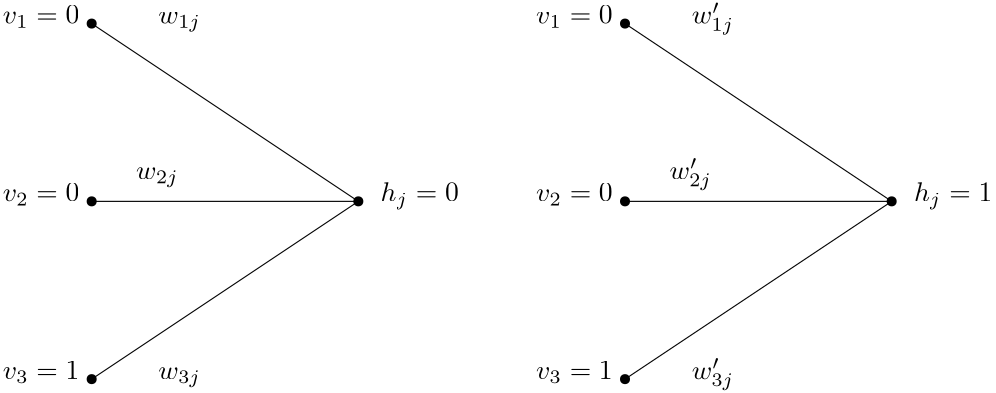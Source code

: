 <?xml version="1.0"?>
<!DOCTYPE ipe SYSTEM "ipe.dtd">
<ipe version="70212" creator="Ipe 7.2.12">
<info created="D:20190605102933" modified="D:20190605103026"/>
<ipestyle name="basic">
<symbol name="arrow/arc(spx)">
<path stroke="sym-stroke" fill="sym-stroke" pen="sym-pen">
0 0 m
-1 0.333 l
-1 -0.333 l
h
</path>
</symbol>
<symbol name="arrow/farc(spx)">
<path stroke="sym-stroke" fill="white" pen="sym-pen">
0 0 m
-1 0.333 l
-1 -0.333 l
h
</path>
</symbol>
<symbol name="arrow/ptarc(spx)">
<path stroke="sym-stroke" fill="sym-stroke" pen="sym-pen">
0 0 m
-1 0.333 l
-0.8 0 l
-1 -0.333 l
h
</path>
</symbol>
<symbol name="arrow/fptarc(spx)">
<path stroke="sym-stroke" fill="white" pen="sym-pen">
0 0 m
-1 0.333 l
-0.8 0 l
-1 -0.333 l
h
</path>
</symbol>
<symbol name="mark/circle(sx)" transformations="translations">
<path fill="sym-stroke">
0.6 0 0 0.6 0 0 e
0.4 0 0 0.4 0 0 e
</path>
</symbol>
<symbol name="mark/disk(sx)" transformations="translations">
<path fill="sym-stroke">
0.6 0 0 0.6 0 0 e
</path>
</symbol>
<symbol name="mark/fdisk(sfx)" transformations="translations">
<group>
<path fill="sym-fill">
0.5 0 0 0.5 0 0 e
</path>
<path fill="sym-stroke" fillrule="eofill">
0.6 0 0 0.6 0 0 e
0.4 0 0 0.4 0 0 e
</path>
</group>
</symbol>
<symbol name="mark/box(sx)" transformations="translations">
<path fill="sym-stroke" fillrule="eofill">
-0.6 -0.6 m
0.6 -0.6 l
0.6 0.6 l
-0.6 0.6 l
h
-0.4 -0.4 m
0.4 -0.4 l
0.4 0.4 l
-0.4 0.4 l
h
</path>
</symbol>
<symbol name="mark/square(sx)" transformations="translations">
<path fill="sym-stroke">
-0.6 -0.6 m
0.6 -0.6 l
0.6 0.6 l
-0.6 0.6 l
h
</path>
</symbol>
<symbol name="mark/fsquare(sfx)" transformations="translations">
<group>
<path fill="sym-fill">
-0.5 -0.5 m
0.5 -0.5 l
0.5 0.5 l
-0.5 0.5 l
h
</path>
<path fill="sym-stroke" fillrule="eofill">
-0.6 -0.6 m
0.6 -0.6 l
0.6 0.6 l
-0.6 0.6 l
h
-0.4 -0.4 m
0.4 -0.4 l
0.4 0.4 l
-0.4 0.4 l
h
</path>
</group>
</symbol>
<symbol name="mark/cross(sx)" transformations="translations">
<group>
<path fill="sym-stroke">
-0.43 -0.57 m
0.57 0.43 l
0.43 0.57 l
-0.57 -0.43 l
h
</path>
<path fill="sym-stroke">
-0.43 0.57 m
0.57 -0.43 l
0.43 -0.57 l
-0.57 0.43 l
h
</path>
</group>
</symbol>
<symbol name="arrow/fnormal(spx)">
<path stroke="sym-stroke" fill="white" pen="sym-pen">
0 0 m
-1 0.333 l
-1 -0.333 l
h
</path>
</symbol>
<symbol name="arrow/pointed(spx)">
<path stroke="sym-stroke" fill="sym-stroke" pen="sym-pen">
0 0 m
-1 0.333 l
-0.8 0 l
-1 -0.333 l
h
</path>
</symbol>
<symbol name="arrow/fpointed(spx)">
<path stroke="sym-stroke" fill="white" pen="sym-pen">
0 0 m
-1 0.333 l
-0.8 0 l
-1 -0.333 l
h
</path>
</symbol>
<symbol name="arrow/linear(spx)">
<path stroke="sym-stroke" pen="sym-pen">
-1 0.333 m
0 0 l
-1 -0.333 l
</path>
</symbol>
<symbol name="arrow/fdouble(spx)">
<path stroke="sym-stroke" fill="white" pen="sym-pen">
0 0 m
-1 0.333 l
-1 -0.333 l
h
-1 0 m
-2 0.333 l
-2 -0.333 l
h
</path>
</symbol>
<symbol name="arrow/double(spx)">
<path stroke="sym-stroke" fill="sym-stroke" pen="sym-pen">
0 0 m
-1 0.333 l
-1 -0.333 l
h
-1 0 m
-2 0.333 l
-2 -0.333 l
h
</path>
</symbol>
<pen name="heavier" value="0.8"/>
<pen name="fat" value="1.2"/>
<pen name="ultrafat" value="2"/>
<symbolsize name="large" value="5"/>
<symbolsize name="small" value="2"/>
<symbolsize name="tiny" value="1.1"/>
<arrowsize name="large" value="10"/>
<arrowsize name="small" value="5"/>
<arrowsize name="tiny" value="3"/>
<color name="red" value="1 0 0"/>
<color name="green" value="0 1 0"/>
<color name="blue" value="0 0 1"/>
<color name="yellow" value="1 1 0"/>
<color name="orange" value="1 0.647 0"/>
<color name="gold" value="1 0.843 0"/>
<color name="purple" value="0.627 0.125 0.941"/>
<color name="gray" value="0.745"/>
<color name="brown" value="0.647 0.165 0.165"/>
<color name="navy" value="0 0 0.502"/>
<color name="pink" value="1 0.753 0.796"/>
<color name="seagreen" value="0.18 0.545 0.341"/>
<color name="turquoise" value="0.251 0.878 0.816"/>
<color name="violet" value="0.933 0.51 0.933"/>
<color name="darkblue" value="0 0 0.545"/>
<color name="darkcyan" value="0 0.545 0.545"/>
<color name="darkgray" value="0.663"/>
<color name="darkgreen" value="0 0.392 0"/>
<color name="darkmagenta" value="0.545 0 0.545"/>
<color name="darkorange" value="1 0.549 0"/>
<color name="darkred" value="0.545 0 0"/>
<color name="lightblue" value="0.678 0.847 0.902"/>
<color name="lightcyan" value="0.878 1 1"/>
<color name="lightgray" value="0.827"/>
<color name="lightgreen" value="0.565 0.933 0.565"/>
<color name="lightyellow" value="1 1 0.878"/>
<dashstyle name="dashed" value="[4] 0"/>
<dashstyle name="dotted" value="[1 3] 0"/>
<dashstyle name="dash dotted" value="[4 2 1 2] 0"/>
<dashstyle name="dash dot dotted" value="[4 2 1 2 1 2] 0"/>
<textsize name="large" value="\large"/>
<textsize name="Large" value="\Large"/>
<textsize name="LARGE" value="\LARGE"/>
<textsize name="huge" value="\huge"/>
<textsize name="Huge" value="\Huge"/>
<textsize name="small" value="\small"/>
<textsize name="footnote" value="\footnotesize"/>
<textsize name="tiny" value="\tiny"/>
<textstyle name="center" begin="\begin{center}" end="\end{center}"/>
<textstyle name="itemize" begin="\begin{itemize}" end="\end{itemize}"/>
<textstyle name="item" begin="\begin{itemize}\item{}" end="\end{itemize}"/>
<gridsize name="4 pts" value="4"/>
<gridsize name="8 pts (~3 mm)" value="8"/>
<gridsize name="16 pts (~6 mm)" value="16"/>
<gridsize name="32 pts (~12 mm)" value="32"/>
<gridsize name="10 pts (~3.5 mm)" value="10"/>
<gridsize name="20 pts (~7 mm)" value="20"/>
<gridsize name="14 pts (~5 mm)" value="14"/>
<gridsize name="28 pts (~10 mm)" value="28"/>
<gridsize name="56 pts (~20 mm)" value="56"/>
<anglesize name="90 deg" value="90"/>
<anglesize name="60 deg" value="60"/>
<anglesize name="45 deg" value="45"/>
<anglesize name="30 deg" value="30"/>
<anglesize name="22.5 deg" value="22.5"/>
<opacity name="10%" value="0.1"/>
<opacity name="30%" value="0.3"/>
<opacity name="50%" value="0.5"/>
<opacity name="75%" value="0.75"/>
<tiling name="falling" angle="-60" step="4" width="1"/>
<tiling name="rising" angle="30" step="4" width="1"/>
</ipestyle>
<page>
<layer name="alpha"/>
<view layers="alpha" active="alpha"/>
<use layer="alpha" name="mark/disk(sx)" pos="128 768" size="normal" stroke="black"/>
<use name="mark/disk(sx)" pos="128 704" size="normal" stroke="black"/>
<use name="mark/disk(sx)" pos="128 640" size="normal" stroke="black"/>
<use name="mark/disk(sx)" pos="224 704" size="normal" stroke="black"/>
<path stroke="black">
128 768 m
224 704 l
128 704 l
</path>
<path stroke="black">
128 640 m
224 704 l
224 704 l
</path>
<text matrix="1 0 0 1 -16 0" transformations="translations" pos="112 768" stroke="black" type="label" width="27.563" height="6.425" depth="1.49" valign="baseline" style="math">v_1=0</text>
<text transformations="translations" pos="96 704" stroke="black" type="label" width="27.563" height="6.425" depth="1.49" valign="baseline" style="math">v_2=0</text>
<text transformations="translations" pos="96 640" stroke="black" type="label" width="27.563" height="6.425" depth="1.49" valign="baseline" style="math">v_3=1</text>
<text transformations="translations" pos="144 712" stroke="black" type="label" width="15.301" height="4.29" depth="2.85" valign="baseline" style="math">w_{2j}</text>
<text transformations="translations" pos="152 768" stroke="black" type="label" width="15.301" height="4.29" depth="2.85" valign="baseline" style="math">w_{1j}</text>
<text transformations="translations" pos="152 640" stroke="black" type="label" width="15.301" height="4.29" depth="2.85" valign="baseline" style="math">w_{3j}</text>
<text transformations="translations" pos="232 704" stroke="black" type="label" width="28.203" height="6.919" depth="2.85" valign="baseline" style="math">h_j=0</text>
<use matrix="1 0 0 1 192 0" name="mark/disk(sx)" pos="128 768" size="normal" stroke="black"/>
<use matrix="1 0 0 1 192 0" name="mark/disk(sx)" pos="128 704" size="normal" stroke="black"/>
<use matrix="1 0 0 1 192 0" name="mark/disk(sx)" pos="128 640" size="normal" stroke="black"/>
<use matrix="1 0 0 1 192 0" name="mark/disk(sx)" pos="224 704" size="normal" stroke="black"/>
<path matrix="1 0 0 1 192 0" stroke="black">
128 768 m
224 704 l
128 704 l
</path>
<path matrix="1 0 0 1 192 0" stroke="black">
128 640 m
224 704 l
224 704 l
</path>
<text matrix="1 0 0 1 176 0" transformations="translations" pos="112 768" stroke="black" type="label" width="27.563" height="6.425" depth="1.49" valign="baseline" style="math">v_1=0</text>
<text matrix="1 0 0 1 192 0" transformations="translations" pos="96 704" stroke="black" type="label" width="27.563" height="6.425" depth="1.49" valign="baseline" style="math">v_2=0</text>
<text matrix="1 0 0 1 192 0" transformations="translations" pos="96 640" stroke="black" type="label" width="27.563" height="6.425" depth="1.49" valign="baseline" style="math">v_3=1</text>
<text matrix="1 0 0 1 192 0" transformations="translations" pos="144 712" stroke="black" type="label" width="15.301" height="7.489" depth="3.95" valign="baseline" style="math">w_{2j}&apos;</text>
<text matrix="1 0 0 1 192 0" transformations="translations" pos="152 768" stroke="black" type="label" width="15.301" height="7.489" depth="3.95" valign="baseline" style="math">w_{1j}&apos;</text>
<text matrix="1 0 0 1 192 0" transformations="translations" pos="152 640" stroke="black" type="label" width="15.301" height="7.489" depth="3.95" valign="baseline" style="math">w_{3j}&apos;</text>
<text matrix="1 0 0 1 192 0" transformations="translations" pos="232 704" stroke="black" type="label" width="28.203" height="6.919" depth="2.85" valign="baseline" style="math">h_j=1</text>
</page>
</ipe>
